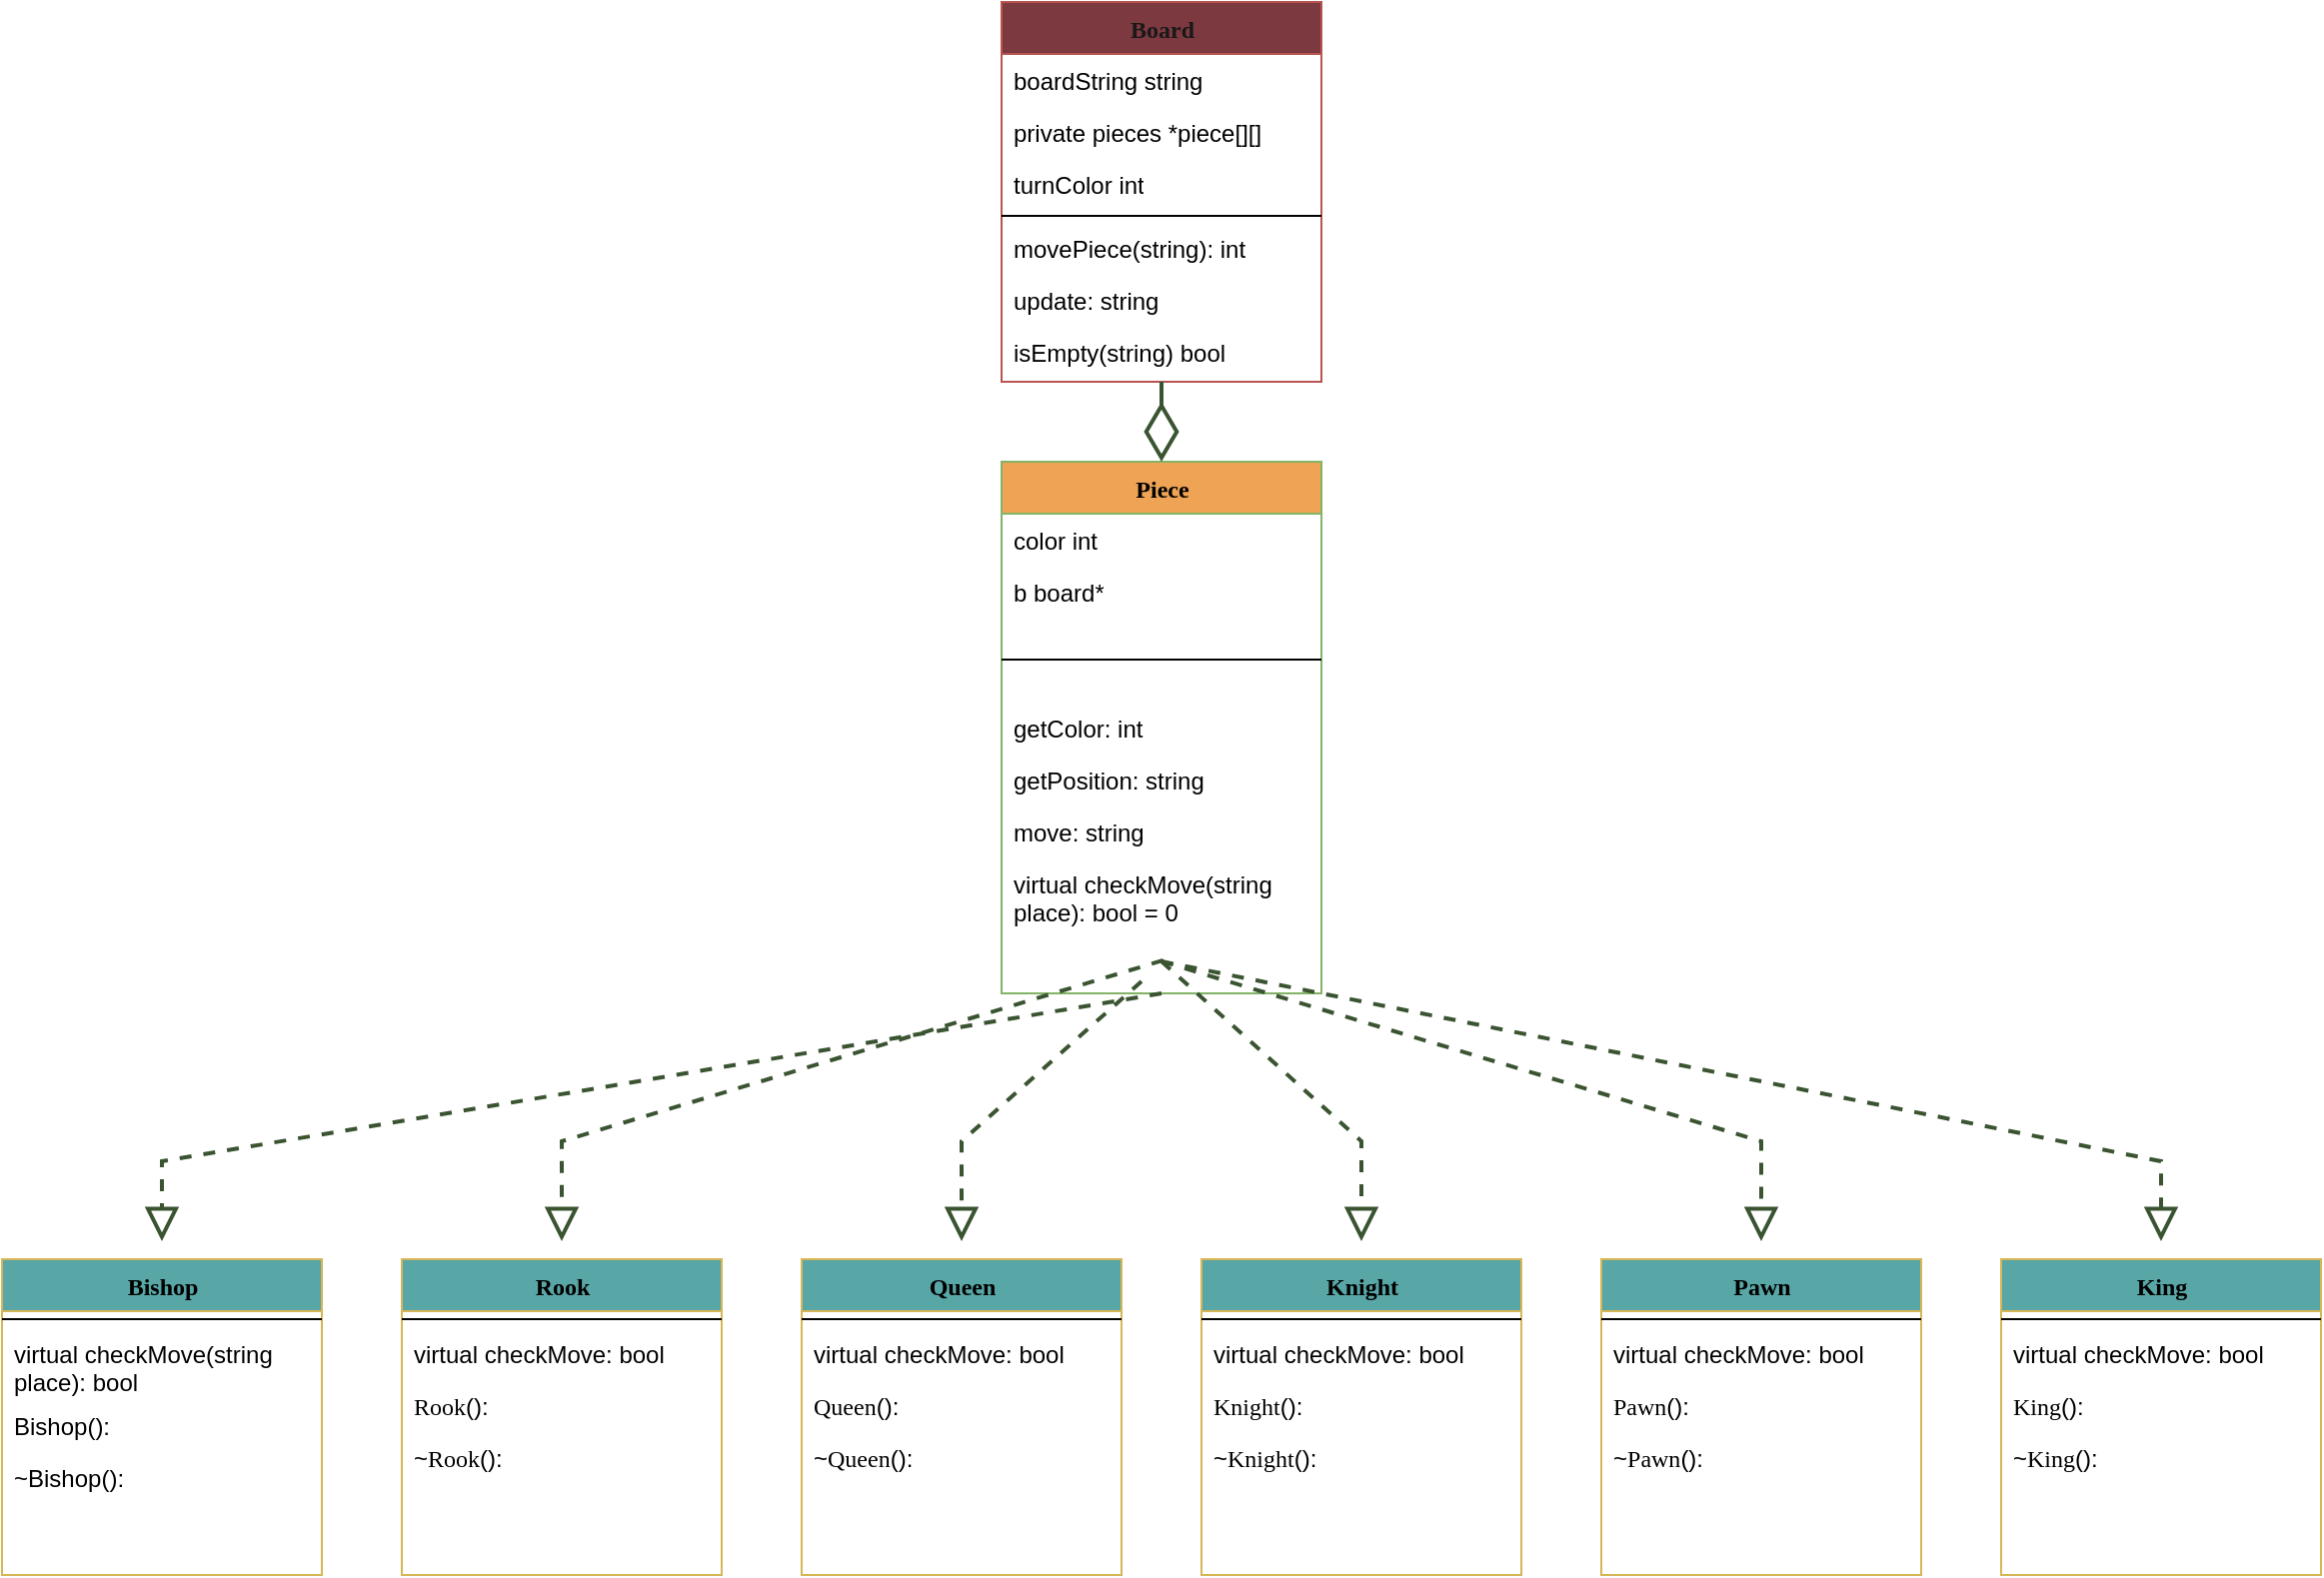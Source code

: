 <mxfile version="20.7.4" type="device"><diagram name="Page-1" id="9f46799a-70d6-7492-0946-bef42562c5a5"><mxGraphModel dx="794" dy="477" grid="1" gridSize="10" guides="1" tooltips="1" connect="1" arrows="1" fold="1" page="1" pageScale="1" pageWidth="1400" pageHeight="850" background="none" math="0" shadow="0"><root><mxCell id="0"/><mxCell id="1" parent="0"/><mxCell id="78961159f06e98e8-17" value="&lt;font color=&quot;#191919&quot;&gt;Board&lt;/font&gt;" style="swimlane;html=1;fontStyle=1;align=center;verticalAlign=top;childLayout=stackLayout;horizontal=1;startSize=26;horizontalStack=0;resizeParent=1;resizeLast=0;collapsible=1;marginBottom=0;swimlaneFillColor=#ffffff;rounded=0;shadow=0;comic=0;labelBackgroundColor=none;strokeWidth=1;fillColor=#7D3940;fontFamily=Verdana;fontSize=12;strokeColor=#b85450;" parent="1" vertex="1"><mxGeometry x="620" y="10" width="160" height="190" as="geometry"/></mxCell><mxCell id="78961159f06e98e8-25" value="boardString string" style="text;html=1;align=left;verticalAlign=top;spacingLeft=4;spacingRight=4;whiteSpace=wrap;overflow=hidden;rotatable=0;points=[[0,0.5],[1,0.5]];portConstraint=eastwest;" parent="78961159f06e98e8-17" vertex="1"><mxGeometry y="26" width="160" height="26" as="geometry"/></mxCell><mxCell id="78961159f06e98e8-21" value="private pieces *piece[][]" style="text;html=1;strokeColor=none;fillColor=none;align=left;verticalAlign=top;spacingLeft=4;spacingRight=4;whiteSpace=wrap;overflow=hidden;rotatable=0;points=[[0,0.5],[1,0.5]];portConstraint=eastwest;" parent="78961159f06e98e8-17" vertex="1"><mxGeometry y="52" width="160" height="26" as="geometry"/></mxCell><mxCell id="IZOXAnPLvh3xbgsz0JJc-1" value="turnColor int" style="text;html=1;strokeColor=none;fillColor=none;align=left;verticalAlign=top;spacingLeft=4;spacingRight=4;whiteSpace=wrap;overflow=hidden;rotatable=0;points=[[0,0.5],[1,0.5]];portConstraint=eastwest;" parent="78961159f06e98e8-17" vertex="1"><mxGeometry y="78" width="160" height="26" as="geometry"/></mxCell><mxCell id="78961159f06e98e8-19" value="" style="line;html=1;strokeWidth=1;fillColor=none;align=left;verticalAlign=middle;spacingTop=-1;spacingLeft=3;spacingRight=3;rotatable=0;labelPosition=right;points=[];portConstraint=eastwest;" parent="78961159f06e98e8-17" vertex="1"><mxGeometry y="104" width="160" height="6" as="geometry"/></mxCell><mxCell id="78961159f06e98e8-20" value="movePiece(string): int" style="text;html=1;strokeColor=none;fillColor=none;align=left;verticalAlign=top;spacingLeft=4;spacingRight=4;whiteSpace=wrap;overflow=hidden;rotatable=0;points=[[0,0.5],[1,0.5]];portConstraint=eastwest;" parent="78961159f06e98e8-17" vertex="1"><mxGeometry y="110" width="160" height="26" as="geometry"/></mxCell><mxCell id="78961159f06e98e8-27" value="update: string" style="text;html=1;strokeColor=none;fillColor=none;align=left;verticalAlign=top;spacingLeft=4;spacingRight=4;whiteSpace=wrap;overflow=hidden;rotatable=0;points=[[0,0.5],[1,0.5]];portConstraint=eastwest;" parent="78961159f06e98e8-17" vertex="1"><mxGeometry y="136" width="160" height="26" as="geometry"/></mxCell><mxCell id="ohTPnhg11nN7pyFD4rc3-1" value="isEmpty(string) bool&amp;nbsp;" style="text;html=1;strokeColor=none;fillColor=none;align=left;verticalAlign=top;spacingLeft=4;spacingRight=4;whiteSpace=wrap;overflow=hidden;rotatable=0;points=[[0,0.5],[1,0.5]];portConstraint=eastwest;" parent="78961159f06e98e8-17" vertex="1"><mxGeometry y="162" width="160" height="26" as="geometry"/></mxCell><mxCell id="78961159f06e98e8-30" value="Piece" style="swimlane;html=1;fontStyle=1;align=center;verticalAlign=top;childLayout=stackLayout;horizontal=1;startSize=26;horizontalStack=0;resizeParent=1;resizeLast=0;collapsible=1;marginBottom=0;swimlaneFillColor=#ffffff;rounded=0;shadow=0;comic=0;labelBackgroundColor=none;strokeWidth=1;fontFamily=Verdana;fontSize=12;fillColor=#efa355;strokeColor=#82b366;" parent="1" vertex="1"><mxGeometry x="620" y="240" width="160" height="266" as="geometry"/></mxCell><mxCell id="78961159f06e98e8-32" value="color int" style="text;html=1;strokeColor=none;fillColor=none;align=left;verticalAlign=top;spacingLeft=4;spacingRight=4;whiteSpace=wrap;overflow=hidden;rotatable=0;points=[[0,0.5],[1,0.5]];portConstraint=eastwest;" parent="78961159f06e98e8-30" vertex="1"><mxGeometry y="26" width="160" height="26" as="geometry"/></mxCell><mxCell id="ohTPnhg11nN7pyFD4rc3-2" value="b board*" style="text;html=1;strokeColor=none;fillColor=none;align=left;verticalAlign=top;spacingLeft=4;spacingRight=4;whiteSpace=wrap;overflow=hidden;rotatable=0;points=[[0,0.5],[1,0.5]];portConstraint=eastwest;" parent="78961159f06e98e8-30" vertex="1"><mxGeometry y="52" width="160" height="26" as="geometry"/></mxCell><mxCell id="78961159f06e98e8-38" value="" style="line;html=1;strokeWidth=1;fillColor=none;align=left;verticalAlign=middle;spacingTop=-1;spacingLeft=3;spacingRight=3;rotatable=0;labelPosition=right;points=[];portConstraint=eastwest;" parent="78961159f06e98e8-30" vertex="1"><mxGeometry y="78" width="160" height="42" as="geometry"/></mxCell><mxCell id="78961159f06e98e8-39" value="getColor: int" style="text;html=1;strokeColor=none;fillColor=none;align=left;verticalAlign=top;spacingLeft=4;spacingRight=4;whiteSpace=wrap;overflow=hidden;rotatable=0;points=[[0,0.5],[1,0.5]];portConstraint=eastwest;" parent="78961159f06e98e8-30" vertex="1"><mxGeometry y="120" width="160" height="26" as="geometry"/></mxCell><mxCell id="78961159f06e98e8-40" value="getPosition: string" style="text;html=1;strokeColor=none;fillColor=none;align=left;verticalAlign=top;spacingLeft=4;spacingRight=4;whiteSpace=wrap;overflow=hidden;rotatable=0;points=[[0,0.5],[1,0.5]];portConstraint=eastwest;" parent="78961159f06e98e8-30" vertex="1"><mxGeometry y="146" width="160" height="26" as="geometry"/></mxCell><mxCell id="78961159f06e98e8-42" value="move: string" style="text;html=1;strokeColor=none;fillColor=none;align=left;verticalAlign=top;spacingLeft=4;spacingRight=4;whiteSpace=wrap;overflow=hidden;rotatable=0;points=[[0,0.5],[1,0.5]];portConstraint=eastwest;" parent="78961159f06e98e8-30" vertex="1"><mxGeometry y="172" width="160" height="26" as="geometry"/></mxCell><mxCell id="1SkJed7goMEgb2EUQYGC-1" value="virtual checkMove(string place): bool = 0" style="text;html=1;strokeColor=none;fillColor=none;align=left;verticalAlign=top;spacingLeft=4;spacingRight=4;whiteSpace=wrap;overflow=hidden;rotatable=0;points=[[0,0.5],[1,0.5]];portConstraint=eastwest;" parent="78961159f06e98e8-30" vertex="1"><mxGeometry y="198" width="160" height="42" as="geometry"/></mxCell><mxCell id="78961159f06e98e8-56" value="Bishop" style="swimlane;html=1;fontStyle=1;align=center;verticalAlign=top;childLayout=stackLayout;horizontal=1;startSize=26;horizontalStack=0;resizeParent=1;resizeLast=0;collapsible=1;marginBottom=0;swimlaneFillColor=#ffffff;rounded=0;shadow=0;comic=0;labelBackgroundColor=none;strokeWidth=1;fillColor=#58a6a6;fontFamily=Verdana;fontSize=12;strokeColor=#d6b656;" parent="1" vertex="1"><mxGeometry x="120" y="639" width="160" height="158" as="geometry"/></mxCell><mxCell id="78961159f06e98e8-64" value="" style="line;html=1;strokeWidth=1;fillColor=none;align=left;verticalAlign=middle;spacingTop=-1;spacingLeft=3;spacingRight=3;rotatable=0;labelPosition=right;points=[];portConstraint=eastwest;" parent="78961159f06e98e8-56" vertex="1"><mxGeometry y="26" width="160" height="8" as="geometry"/></mxCell><mxCell id="1SkJed7goMEgb2EUQYGC-5" value="virtual checkMove(string place): bool" style="text;html=1;strokeColor=none;fillColor=none;align=left;verticalAlign=top;spacingLeft=4;spacingRight=4;whiteSpace=wrap;overflow=hidden;rotatable=0;points=[[0,0.5],[1,0.5]];portConstraint=eastwest;" parent="78961159f06e98e8-56" vertex="1"><mxGeometry y="34" width="160" height="36" as="geometry"/></mxCell><mxCell id="1SkJed7goMEgb2EUQYGC-6" value="Bishop():" style="text;html=1;strokeColor=none;fillColor=none;align=left;verticalAlign=top;spacingLeft=4;spacingRight=4;whiteSpace=wrap;overflow=hidden;rotatable=0;points=[[0,0.5],[1,0.5]];portConstraint=eastwest;" parent="78961159f06e98e8-56" vertex="1"><mxGeometry y="70" width="160" height="26" as="geometry"/></mxCell><mxCell id="1SkJed7goMEgb2EUQYGC-7" value="~Bishop():" style="text;html=1;strokeColor=none;fillColor=none;align=left;verticalAlign=top;spacingLeft=4;spacingRight=4;whiteSpace=wrap;overflow=hidden;rotatable=0;points=[[0,0.5],[1,0.5]];portConstraint=eastwest;" parent="78961159f06e98e8-56" vertex="1"><mxGeometry y="96" width="160" height="26" as="geometry"/></mxCell><mxCell id="78961159f06e98e8-69" value="Rook" style="swimlane;html=1;fontStyle=1;align=center;verticalAlign=top;childLayout=stackLayout;horizontal=1;startSize=26;horizontalStack=0;resizeParent=1;resizeLast=0;collapsible=1;marginBottom=0;swimlaneFillColor=#ffffff;rounded=0;shadow=0;comic=0;labelBackgroundColor=none;strokeWidth=1;fillColor=#58a6a6;fontFamily=Verdana;fontSize=12;strokeColor=#d6b656;" parent="1" vertex="1"><mxGeometry x="320" y="639" width="160" height="158" as="geometry"/></mxCell><mxCell id="78961159f06e98e8-77" value="" style="line;html=1;strokeWidth=1;fillColor=none;align=left;verticalAlign=middle;spacingTop=-1;spacingLeft=3;spacingRight=3;rotatable=0;labelPosition=right;points=[];portConstraint=eastwest;" parent="78961159f06e98e8-69" vertex="1"><mxGeometry y="26" width="160" height="8" as="geometry"/></mxCell><mxCell id="1SkJed7goMEgb2EUQYGC-8" value="virtual checkMove: bool" style="text;html=1;strokeColor=none;fillColor=none;align=left;verticalAlign=top;spacingLeft=4;spacingRight=4;whiteSpace=wrap;overflow=hidden;rotatable=0;points=[[0,0.5],[1,0.5]];portConstraint=eastwest;" parent="78961159f06e98e8-69" vertex="1"><mxGeometry y="34" width="160" height="26" as="geometry"/></mxCell><mxCell id="1SkJed7goMEgb2EUQYGC-9" value="&lt;span style=&quot;font-family: Verdana; text-align: center;&quot;&gt;Rook&lt;/span&gt;():" style="text;html=1;strokeColor=none;fillColor=none;align=left;verticalAlign=top;spacingLeft=4;spacingRight=4;whiteSpace=wrap;overflow=hidden;rotatable=0;points=[[0,0.5],[1,0.5]];portConstraint=eastwest;" parent="78961159f06e98e8-69" vertex="1"><mxGeometry y="60" width="160" height="26" as="geometry"/></mxCell><mxCell id="1SkJed7goMEgb2EUQYGC-10" value="~&lt;span style=&quot;font-family: Verdana; text-align: center;&quot;&gt;Rook&lt;/span&gt;():" style="text;html=1;strokeColor=none;fillColor=none;align=left;verticalAlign=top;spacingLeft=4;spacingRight=4;whiteSpace=wrap;overflow=hidden;rotatable=0;points=[[0,0.5],[1,0.5]];portConstraint=eastwest;" parent="78961159f06e98e8-69" vertex="1"><mxGeometry y="86" width="160" height="26" as="geometry"/></mxCell><mxCell id="78961159f06e98e8-82" value="Queen" style="swimlane;html=1;fontStyle=1;align=center;verticalAlign=top;childLayout=stackLayout;horizontal=1;startSize=26;horizontalStack=0;resizeParent=1;resizeLast=0;collapsible=1;marginBottom=0;swimlaneFillColor=#ffffff;rounded=0;shadow=0;comic=0;labelBackgroundColor=none;strokeWidth=1;fillColor=#58a6a6;fontFamily=Verdana;fontSize=12;strokeColor=#d6b656;" parent="1" vertex="1"><mxGeometry x="520" y="639" width="160" height="158" as="geometry"/></mxCell><mxCell id="78961159f06e98e8-90" value="" style="line;html=1;strokeWidth=1;fillColor=none;align=left;verticalAlign=middle;spacingTop=-1;spacingLeft=3;spacingRight=3;rotatable=0;labelPosition=right;points=[];portConstraint=eastwest;" parent="78961159f06e98e8-82" vertex="1"><mxGeometry y="26" width="160" height="8" as="geometry"/></mxCell><mxCell id="1SkJed7goMEgb2EUQYGC-11" value="virtual checkMove: bool" style="text;html=1;strokeColor=none;fillColor=none;align=left;verticalAlign=top;spacingLeft=4;spacingRight=4;whiteSpace=wrap;overflow=hidden;rotatable=0;points=[[0,0.5],[1,0.5]];portConstraint=eastwest;" parent="78961159f06e98e8-82" vertex="1"><mxGeometry y="34" width="160" height="26" as="geometry"/></mxCell><mxCell id="1SkJed7goMEgb2EUQYGC-12" value="&lt;span style=&quot;font-family: Verdana; text-align: center;&quot;&gt;Queen&lt;/span&gt;():" style="text;html=1;strokeColor=none;fillColor=none;align=left;verticalAlign=top;spacingLeft=4;spacingRight=4;whiteSpace=wrap;overflow=hidden;rotatable=0;points=[[0,0.5],[1,0.5]];portConstraint=eastwest;" parent="78961159f06e98e8-82" vertex="1"><mxGeometry y="60" width="160" height="26" as="geometry"/></mxCell><mxCell id="1SkJed7goMEgb2EUQYGC-13" value="~&lt;span style=&quot;font-family: Verdana; text-align: center;&quot;&gt;Queen&lt;/span&gt;():" style="text;html=1;strokeColor=none;fillColor=none;align=left;verticalAlign=top;spacingLeft=4;spacingRight=4;whiteSpace=wrap;overflow=hidden;rotatable=0;points=[[0,0.5],[1,0.5]];portConstraint=eastwest;" parent="78961159f06e98e8-82" vertex="1"><mxGeometry y="86" width="160" height="26" as="geometry"/></mxCell><mxCell id="78961159f06e98e8-95" value="Knight" style="swimlane;html=1;fontStyle=1;align=center;verticalAlign=top;childLayout=stackLayout;horizontal=1;startSize=26;horizontalStack=0;resizeParent=1;resizeLast=0;collapsible=1;marginBottom=0;swimlaneFillColor=#ffffff;rounded=0;shadow=0;comic=0;labelBackgroundColor=none;strokeWidth=1;fillColor=#58a6a6;fontFamily=Verdana;fontSize=12;strokeColor=#d6b656;" parent="1" vertex="1"><mxGeometry x="720" y="639" width="160" height="158" as="geometry"/></mxCell><mxCell id="78961159f06e98e8-103" value="" style="line;html=1;strokeWidth=1;fillColor=none;align=left;verticalAlign=middle;spacingTop=-1;spacingLeft=3;spacingRight=3;rotatable=0;labelPosition=right;points=[];portConstraint=eastwest;" parent="78961159f06e98e8-95" vertex="1"><mxGeometry y="26" width="160" height="8" as="geometry"/></mxCell><mxCell id="1SkJed7goMEgb2EUQYGC-14" value="virtual checkMove: bool" style="text;html=1;strokeColor=none;fillColor=none;align=left;verticalAlign=top;spacingLeft=4;spacingRight=4;whiteSpace=wrap;overflow=hidden;rotatable=0;points=[[0,0.5],[1,0.5]];portConstraint=eastwest;" parent="78961159f06e98e8-95" vertex="1"><mxGeometry y="34" width="160" height="26" as="geometry"/></mxCell><mxCell id="1SkJed7goMEgb2EUQYGC-15" value="&lt;span style=&quot;font-family: Verdana; text-align: center;&quot;&gt;Knight&lt;/span&gt;():" style="text;html=1;strokeColor=none;fillColor=none;align=left;verticalAlign=top;spacingLeft=4;spacingRight=4;whiteSpace=wrap;overflow=hidden;rotatable=0;points=[[0,0.5],[1,0.5]];portConstraint=eastwest;" parent="78961159f06e98e8-95" vertex="1"><mxGeometry y="60" width="160" height="26" as="geometry"/></mxCell><mxCell id="1SkJed7goMEgb2EUQYGC-16" value="~&lt;span style=&quot;font-family: Verdana; text-align: center;&quot;&gt;Knight&lt;/span&gt;():" style="text;html=1;strokeColor=none;fillColor=none;align=left;verticalAlign=top;spacingLeft=4;spacingRight=4;whiteSpace=wrap;overflow=hidden;rotatable=0;points=[[0,0.5],[1,0.5]];portConstraint=eastwest;" parent="78961159f06e98e8-95" vertex="1"><mxGeometry y="86" width="160" height="26" as="geometry"/></mxCell><mxCell id="78961159f06e98e8-108" value="Pawn" style="swimlane;html=1;fontStyle=1;align=center;verticalAlign=top;childLayout=stackLayout;horizontal=1;startSize=26;horizontalStack=0;resizeParent=1;resizeLast=0;collapsible=1;marginBottom=0;swimlaneFillColor=#ffffff;rounded=0;shadow=0;comic=0;labelBackgroundColor=none;strokeWidth=1;fillColor=#58a6a6;fontFamily=Verdana;fontSize=12;strokeColor=#d6b656;" parent="1" vertex="1"><mxGeometry x="920" y="639" width="160" height="158" as="geometry"/></mxCell><mxCell id="78961159f06e98e8-116" value="" style="line;html=1;strokeWidth=1;fillColor=none;align=left;verticalAlign=middle;spacingTop=-1;spacingLeft=3;spacingRight=3;rotatable=0;labelPosition=right;points=[];portConstraint=eastwest;" parent="78961159f06e98e8-108" vertex="1"><mxGeometry y="26" width="160" height="8" as="geometry"/></mxCell><mxCell id="1SkJed7goMEgb2EUQYGC-26" value="virtual checkMove: bool" style="text;html=1;strokeColor=none;fillColor=none;align=left;verticalAlign=top;spacingLeft=4;spacingRight=4;whiteSpace=wrap;overflow=hidden;rotatable=0;points=[[0,0.5],[1,0.5]];portConstraint=eastwest;" parent="78961159f06e98e8-108" vertex="1"><mxGeometry y="34" width="160" height="26" as="geometry"/></mxCell><mxCell id="1SkJed7goMEgb2EUQYGC-27" value="&lt;span style=&quot;font-family: Verdana; text-align: center;&quot;&gt;Pawn&lt;/span&gt;():" style="text;html=1;strokeColor=none;fillColor=none;align=left;verticalAlign=top;spacingLeft=4;spacingRight=4;whiteSpace=wrap;overflow=hidden;rotatable=0;points=[[0,0.5],[1,0.5]];portConstraint=eastwest;" parent="78961159f06e98e8-108" vertex="1"><mxGeometry y="60" width="160" height="26" as="geometry"/></mxCell><mxCell id="1SkJed7goMEgb2EUQYGC-28" value="~&lt;span style=&quot;font-family: Verdana; text-align: center;&quot;&gt;Pawn&lt;/span&gt;():" style="text;html=1;strokeColor=none;fillColor=none;align=left;verticalAlign=top;spacingLeft=4;spacingRight=4;whiteSpace=wrap;overflow=hidden;rotatable=0;points=[[0,0.5],[1,0.5]];portConstraint=eastwest;" parent="78961159f06e98e8-108" vertex="1"><mxGeometry y="86" width="160" height="26" as="geometry"/></mxCell><mxCell id="1SkJed7goMEgb2EUQYGC-20" value="King" style="swimlane;html=1;fontStyle=1;align=center;verticalAlign=top;childLayout=stackLayout;horizontal=1;startSize=26;horizontalStack=0;resizeParent=1;resizeLast=0;collapsible=1;marginBottom=0;swimlaneFillColor=#ffffff;rounded=0;shadow=0;comic=0;labelBackgroundColor=none;strokeWidth=1;fillColor=#58a6a6;fontFamily=Verdana;fontSize=12;strokeColor=#d6b656;" parent="1" vertex="1"><mxGeometry x="1120" y="639" width="160" height="158" as="geometry"/></mxCell><mxCell id="1SkJed7goMEgb2EUQYGC-23" value="" style="line;html=1;strokeWidth=1;fillColor=none;align=left;verticalAlign=middle;spacingTop=-1;spacingLeft=3;spacingRight=3;rotatable=0;labelPosition=right;points=[];portConstraint=eastwest;" parent="1SkJed7goMEgb2EUQYGC-20" vertex="1"><mxGeometry y="26" width="160" height="8" as="geometry"/></mxCell><mxCell id="1SkJed7goMEgb2EUQYGC-29" value="virtual checkMove: bool" style="text;html=1;strokeColor=none;fillColor=none;align=left;verticalAlign=top;spacingLeft=4;spacingRight=4;whiteSpace=wrap;overflow=hidden;rotatable=0;points=[[0,0.5],[1,0.5]];portConstraint=eastwest;" parent="1SkJed7goMEgb2EUQYGC-20" vertex="1"><mxGeometry y="34" width="160" height="26" as="geometry"/></mxCell><mxCell id="1SkJed7goMEgb2EUQYGC-30" value="&lt;span style=&quot;font-family: Verdana; text-align: center;&quot;&gt;King&lt;/span&gt;():" style="text;html=1;strokeColor=none;fillColor=none;align=left;verticalAlign=top;spacingLeft=4;spacingRight=4;whiteSpace=wrap;overflow=hidden;rotatable=0;points=[[0,0.5],[1,0.5]];portConstraint=eastwest;" parent="1SkJed7goMEgb2EUQYGC-20" vertex="1"><mxGeometry y="60" width="160" height="26" as="geometry"/></mxCell><mxCell id="1SkJed7goMEgb2EUQYGC-31" value="~&lt;span style=&quot;font-family: Verdana; text-align: center;&quot;&gt;King&lt;/span&gt;():" style="text;html=1;strokeColor=none;fillColor=none;align=left;verticalAlign=top;spacingLeft=4;spacingRight=4;whiteSpace=wrap;overflow=hidden;rotatable=0;points=[[0,0.5],[1,0.5]];portConstraint=eastwest;" parent="1SkJed7goMEgb2EUQYGC-20" vertex="1"><mxGeometry y="86" width="160" height="26" as="geometry"/></mxCell><mxCell id="1SkJed7goMEgb2EUQYGC-64" value="" style="endArrow=block;dashed=1;endFill=0;endSize=12;html=1;rounded=0;exitX=0.5;exitY=1;exitDx=0;exitDy=0;fillColor=#6d8764;strokeColor=#3A5431;strokeWidth=2;" parent="1" source="78961159f06e98e8-30" edge="1"><mxGeometry width="160" relative="1" as="geometry"><mxPoint x="610" y="570" as="sourcePoint"/><mxPoint x="200" y="630" as="targetPoint"/><Array as="points"><mxPoint x="200" y="590"/></Array></mxGeometry></mxCell><mxCell id="1SkJed7goMEgb2EUQYGC-65" value="" style="endArrow=block;dashed=1;endFill=0;endSize=12;html=1;rounded=0;fillColor=#6d8764;strokeColor=#3A5431;strokeWidth=2;exitX=0.505;exitY=0.979;exitDx=0;exitDy=0;exitPerimeter=0;" parent="1" edge="1"><mxGeometry width="160" relative="1" as="geometry"><mxPoint x="700.8" y="489.454" as="sourcePoint"/><mxPoint x="400" y="630" as="targetPoint"/><Array as="points"><mxPoint x="400" y="580"/></Array></mxGeometry></mxCell><mxCell id="1SkJed7goMEgb2EUQYGC-66" value="" style="endArrow=block;dashed=1;endFill=0;endSize=12;html=1;rounded=0;fillColor=#6d8764;strokeColor=#3A5431;strokeWidth=2;" parent="1" edge="1"><mxGeometry width="160" relative="1" as="geometry"><mxPoint x="690" y="500" as="sourcePoint"/><mxPoint x="600" y="630" as="targetPoint"/><Array as="points"><mxPoint x="600" y="580"/></Array></mxGeometry></mxCell><mxCell id="1SkJed7goMEgb2EUQYGC-67" value="" style="endArrow=block;dashed=1;endFill=0;endSize=12;html=1;rounded=0;fillColor=#6d8764;strokeColor=#3A5431;strokeWidth=2;" parent="1" edge="1"><mxGeometry width="160" relative="1" as="geometry"><mxPoint x="700" y="490" as="sourcePoint"/><mxPoint x="1200" y="630" as="targetPoint"/><Array as="points"><mxPoint x="1200" y="590"/></Array></mxGeometry></mxCell><mxCell id="1SkJed7goMEgb2EUQYGC-68" value="" style="endArrow=block;dashed=1;endFill=0;endSize=12;html=1;rounded=0;fillColor=#6d8764;strokeColor=#3A5431;strokeWidth=2;" parent="1" edge="1"><mxGeometry width="160" relative="1" as="geometry"><mxPoint x="700" y="490" as="sourcePoint"/><mxPoint x="1000" y="630" as="targetPoint"/><Array as="points"><mxPoint x="1000" y="580"/></Array></mxGeometry></mxCell><mxCell id="1SkJed7goMEgb2EUQYGC-69" value="" style="endArrow=block;dashed=1;endFill=0;endSize=12;html=1;rounded=0;fillColor=#6d8764;strokeColor=#3A5431;strokeWidth=2;" parent="1" edge="1"><mxGeometry width="160" relative="1" as="geometry"><mxPoint x="700" y="490" as="sourcePoint"/><mxPoint x="800" y="630" as="targetPoint"/><Array as="points"><mxPoint x="800" y="580"/></Array></mxGeometry></mxCell><mxCell id="1SkJed7goMEgb2EUQYGC-70" value="" style="endArrow=diamondThin;endFill=0;endSize=24;html=1;rounded=0;fillColor=#6d8764;strokeColor=#3A5431;strokeWidth=2;" parent="1" target="78961159f06e98e8-30" edge="1"><mxGeometry x="0.122" y="-186" width="160" relative="1" as="geometry"><mxPoint x="700" y="200" as="sourcePoint"/><mxPoint x="150" y="260" as="targetPoint"/><mxPoint as="offset"/></mxGeometry></mxCell></root></mxGraphModel></diagram></mxfile>